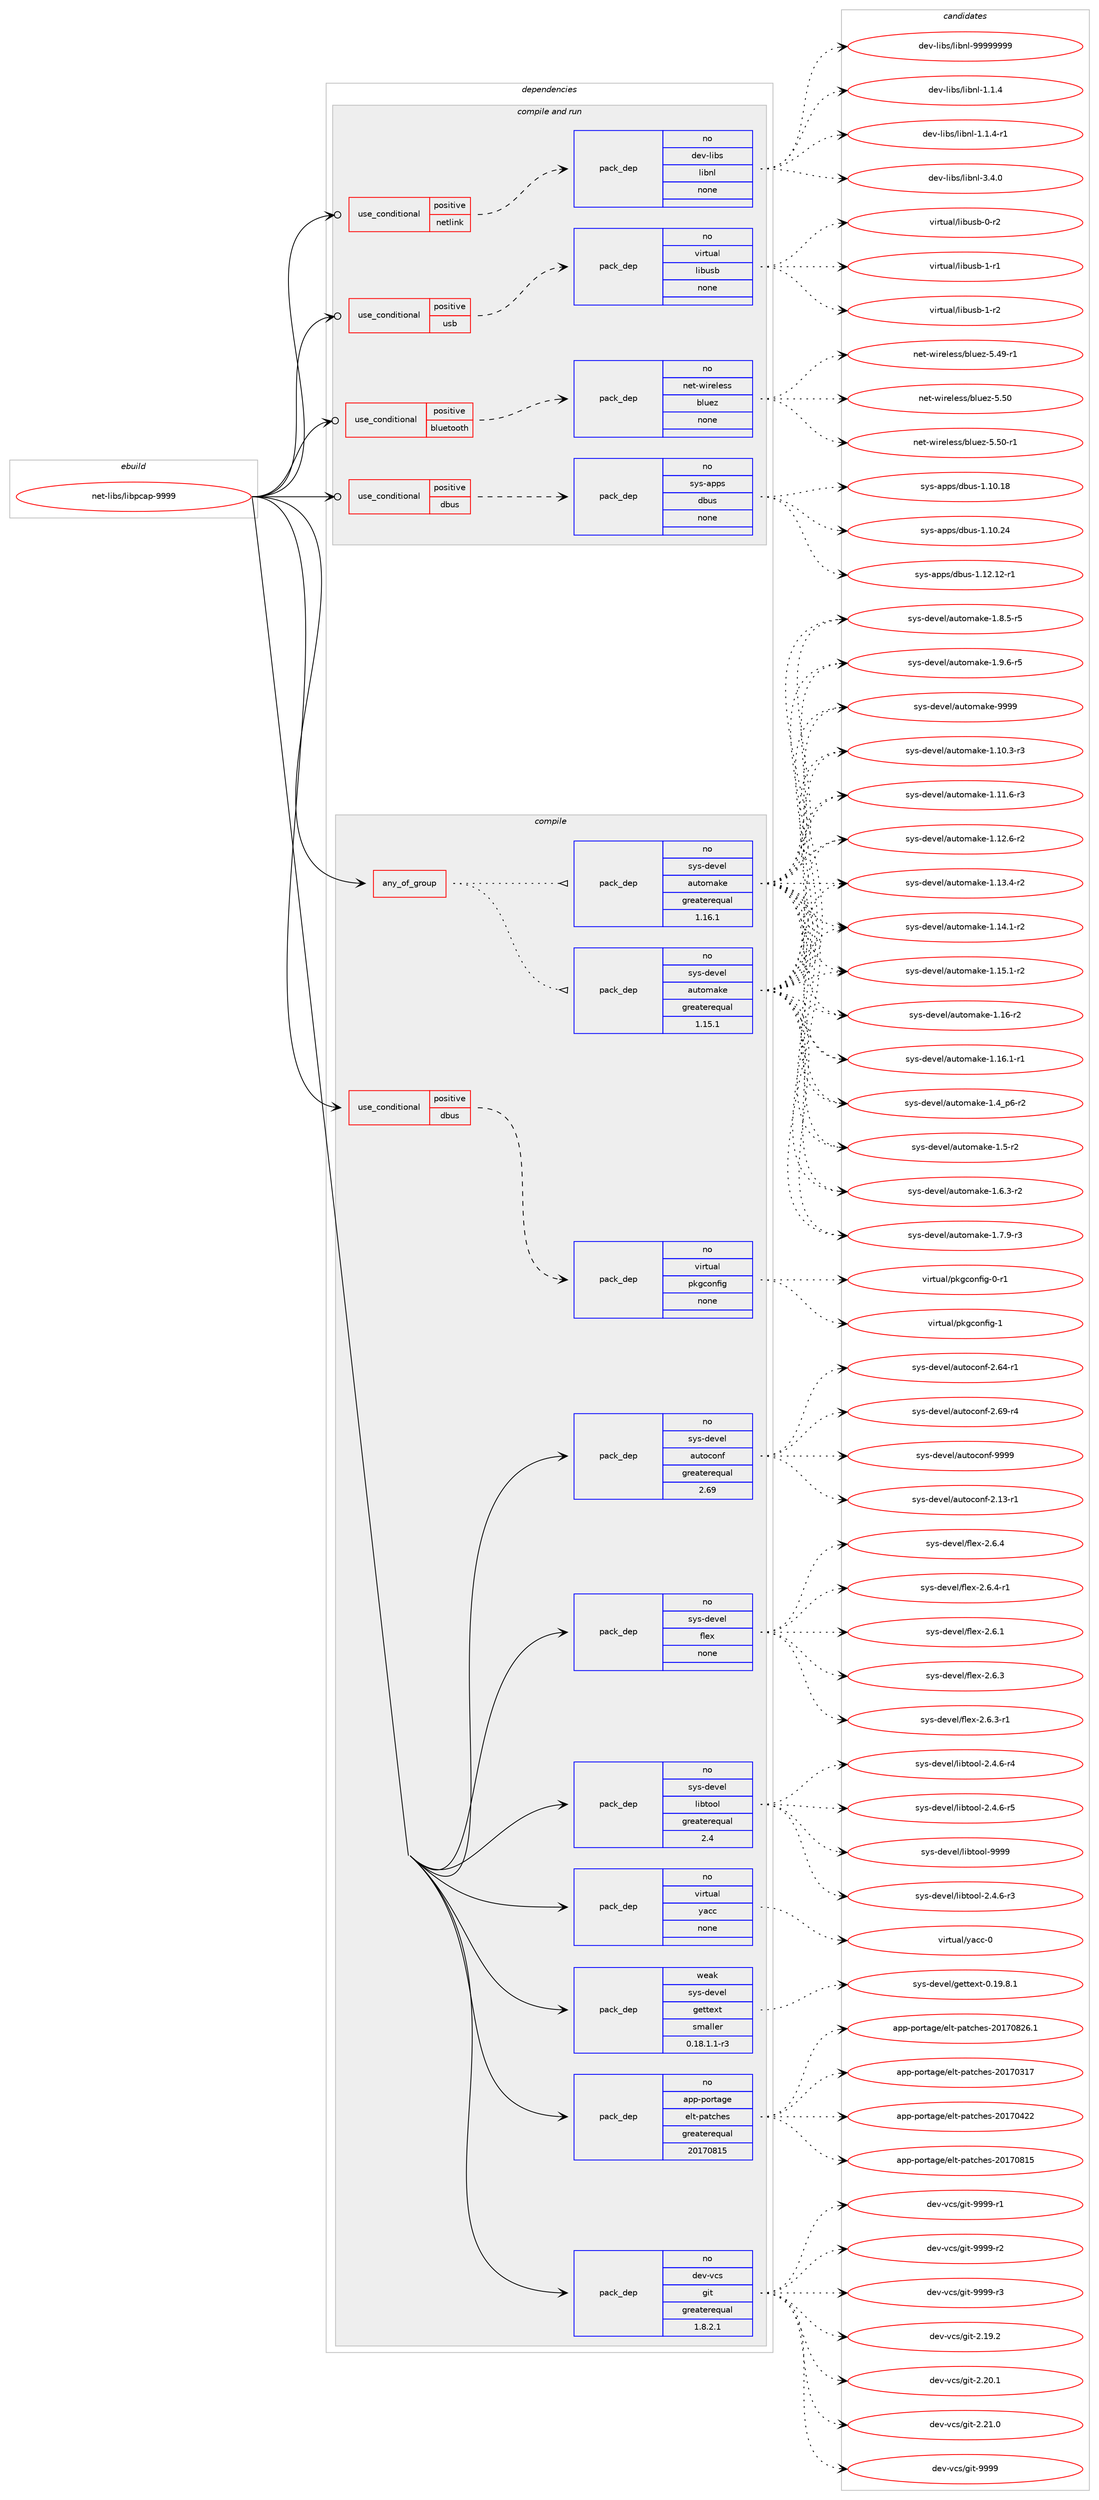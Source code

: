 digraph prolog {

# *************
# Graph options
# *************

newrank=true;
concentrate=true;
compound=true;
graph [rankdir=LR,fontname=Helvetica,fontsize=10,ranksep=1.5];#, ranksep=2.5, nodesep=0.2];
edge  [arrowhead=vee];
node  [fontname=Helvetica,fontsize=10];

# **********
# The ebuild
# **********

subgraph cluster_leftcol {
color=gray;
rank=same;
label=<<i>ebuild</i>>;
id [label="net-libs/libpcap-9999", color=red, width=4, href="../net-libs/libpcap-9999.svg"];
}

# ****************
# The dependencies
# ****************

subgraph cluster_midcol {
color=gray;
label=<<i>dependencies</i>>;
subgraph cluster_compile {
fillcolor="#eeeeee";
style=filled;
label=<<i>compile</i>>;
subgraph any26160 {
dependency1660244 [label=<<TABLE BORDER="0" CELLBORDER="1" CELLSPACING="0" CELLPADDING="4"><TR><TD CELLPADDING="10">any_of_group</TD></TR></TABLE>>, shape=none, color=red];subgraph pack1187014 {
dependency1660245 [label=<<TABLE BORDER="0" CELLBORDER="1" CELLSPACING="0" CELLPADDING="4" WIDTH="220"><TR><TD ROWSPAN="6" CELLPADDING="30">pack_dep</TD></TR><TR><TD WIDTH="110">no</TD></TR><TR><TD>sys-devel</TD></TR><TR><TD>automake</TD></TR><TR><TD>greaterequal</TD></TR><TR><TD>1.16.1</TD></TR></TABLE>>, shape=none, color=blue];
}
dependency1660244:e -> dependency1660245:w [weight=20,style="dotted",arrowhead="oinv"];
subgraph pack1187015 {
dependency1660246 [label=<<TABLE BORDER="0" CELLBORDER="1" CELLSPACING="0" CELLPADDING="4" WIDTH="220"><TR><TD ROWSPAN="6" CELLPADDING="30">pack_dep</TD></TR><TR><TD WIDTH="110">no</TD></TR><TR><TD>sys-devel</TD></TR><TR><TD>automake</TD></TR><TR><TD>greaterequal</TD></TR><TR><TD>1.15.1</TD></TR></TABLE>>, shape=none, color=blue];
}
dependency1660244:e -> dependency1660246:w [weight=20,style="dotted",arrowhead="oinv"];
}
id:e -> dependency1660244:w [weight=20,style="solid",arrowhead="vee"];
subgraph cond446282 {
dependency1660247 [label=<<TABLE BORDER="0" CELLBORDER="1" CELLSPACING="0" CELLPADDING="4"><TR><TD ROWSPAN="3" CELLPADDING="10">use_conditional</TD></TR><TR><TD>positive</TD></TR><TR><TD>dbus</TD></TR></TABLE>>, shape=none, color=red];
subgraph pack1187016 {
dependency1660248 [label=<<TABLE BORDER="0" CELLBORDER="1" CELLSPACING="0" CELLPADDING="4" WIDTH="220"><TR><TD ROWSPAN="6" CELLPADDING="30">pack_dep</TD></TR><TR><TD WIDTH="110">no</TD></TR><TR><TD>virtual</TD></TR><TR><TD>pkgconfig</TD></TR><TR><TD>none</TD></TR><TR><TD></TD></TR></TABLE>>, shape=none, color=blue];
}
dependency1660247:e -> dependency1660248:w [weight=20,style="dashed",arrowhead="vee"];
}
id:e -> dependency1660247:w [weight=20,style="solid",arrowhead="vee"];
subgraph pack1187017 {
dependency1660249 [label=<<TABLE BORDER="0" CELLBORDER="1" CELLSPACING="0" CELLPADDING="4" WIDTH="220"><TR><TD ROWSPAN="6" CELLPADDING="30">pack_dep</TD></TR><TR><TD WIDTH="110">no</TD></TR><TR><TD>app-portage</TD></TR><TR><TD>elt-patches</TD></TR><TR><TD>greaterequal</TD></TR><TR><TD>20170815</TD></TR></TABLE>>, shape=none, color=blue];
}
id:e -> dependency1660249:w [weight=20,style="solid",arrowhead="vee"];
subgraph pack1187018 {
dependency1660250 [label=<<TABLE BORDER="0" CELLBORDER="1" CELLSPACING="0" CELLPADDING="4" WIDTH="220"><TR><TD ROWSPAN="6" CELLPADDING="30">pack_dep</TD></TR><TR><TD WIDTH="110">no</TD></TR><TR><TD>dev-vcs</TD></TR><TR><TD>git</TD></TR><TR><TD>greaterequal</TD></TR><TR><TD>1.8.2.1</TD></TR></TABLE>>, shape=none, color=blue];
}
id:e -> dependency1660250:w [weight=20,style="solid",arrowhead="vee"];
subgraph pack1187019 {
dependency1660251 [label=<<TABLE BORDER="0" CELLBORDER="1" CELLSPACING="0" CELLPADDING="4" WIDTH="220"><TR><TD ROWSPAN="6" CELLPADDING="30">pack_dep</TD></TR><TR><TD WIDTH="110">no</TD></TR><TR><TD>sys-devel</TD></TR><TR><TD>autoconf</TD></TR><TR><TD>greaterequal</TD></TR><TR><TD>2.69</TD></TR></TABLE>>, shape=none, color=blue];
}
id:e -> dependency1660251:w [weight=20,style="solid",arrowhead="vee"];
subgraph pack1187020 {
dependency1660252 [label=<<TABLE BORDER="0" CELLBORDER="1" CELLSPACING="0" CELLPADDING="4" WIDTH="220"><TR><TD ROWSPAN="6" CELLPADDING="30">pack_dep</TD></TR><TR><TD WIDTH="110">no</TD></TR><TR><TD>sys-devel</TD></TR><TR><TD>flex</TD></TR><TR><TD>none</TD></TR><TR><TD></TD></TR></TABLE>>, shape=none, color=blue];
}
id:e -> dependency1660252:w [weight=20,style="solid",arrowhead="vee"];
subgraph pack1187021 {
dependency1660253 [label=<<TABLE BORDER="0" CELLBORDER="1" CELLSPACING="0" CELLPADDING="4" WIDTH="220"><TR><TD ROWSPAN="6" CELLPADDING="30">pack_dep</TD></TR><TR><TD WIDTH="110">no</TD></TR><TR><TD>sys-devel</TD></TR><TR><TD>libtool</TD></TR><TR><TD>greaterequal</TD></TR><TR><TD>2.4</TD></TR></TABLE>>, shape=none, color=blue];
}
id:e -> dependency1660253:w [weight=20,style="solid",arrowhead="vee"];
subgraph pack1187022 {
dependency1660254 [label=<<TABLE BORDER="0" CELLBORDER="1" CELLSPACING="0" CELLPADDING="4" WIDTH="220"><TR><TD ROWSPAN="6" CELLPADDING="30">pack_dep</TD></TR><TR><TD WIDTH="110">no</TD></TR><TR><TD>virtual</TD></TR><TR><TD>yacc</TD></TR><TR><TD>none</TD></TR><TR><TD></TD></TR></TABLE>>, shape=none, color=blue];
}
id:e -> dependency1660254:w [weight=20,style="solid",arrowhead="vee"];
subgraph pack1187023 {
dependency1660255 [label=<<TABLE BORDER="0" CELLBORDER="1" CELLSPACING="0" CELLPADDING="4" WIDTH="220"><TR><TD ROWSPAN="6" CELLPADDING="30">pack_dep</TD></TR><TR><TD WIDTH="110">weak</TD></TR><TR><TD>sys-devel</TD></TR><TR><TD>gettext</TD></TR><TR><TD>smaller</TD></TR><TR><TD>0.18.1.1-r3</TD></TR></TABLE>>, shape=none, color=blue];
}
id:e -> dependency1660255:w [weight=20,style="solid",arrowhead="vee"];
}
subgraph cluster_compileandrun {
fillcolor="#eeeeee";
style=filled;
label=<<i>compile and run</i>>;
subgraph cond446283 {
dependency1660256 [label=<<TABLE BORDER="0" CELLBORDER="1" CELLSPACING="0" CELLPADDING="4"><TR><TD ROWSPAN="3" CELLPADDING="10">use_conditional</TD></TR><TR><TD>positive</TD></TR><TR><TD>bluetooth</TD></TR></TABLE>>, shape=none, color=red];
subgraph pack1187024 {
dependency1660257 [label=<<TABLE BORDER="0" CELLBORDER="1" CELLSPACING="0" CELLPADDING="4" WIDTH="220"><TR><TD ROWSPAN="6" CELLPADDING="30">pack_dep</TD></TR><TR><TD WIDTH="110">no</TD></TR><TR><TD>net-wireless</TD></TR><TR><TD>bluez</TD></TR><TR><TD>none</TD></TR><TR><TD></TD></TR></TABLE>>, shape=none, color=blue];
}
dependency1660256:e -> dependency1660257:w [weight=20,style="dashed",arrowhead="vee"];
}
id:e -> dependency1660256:w [weight=20,style="solid",arrowhead="odotvee"];
subgraph cond446284 {
dependency1660258 [label=<<TABLE BORDER="0" CELLBORDER="1" CELLSPACING="0" CELLPADDING="4"><TR><TD ROWSPAN="3" CELLPADDING="10">use_conditional</TD></TR><TR><TD>positive</TD></TR><TR><TD>dbus</TD></TR></TABLE>>, shape=none, color=red];
subgraph pack1187025 {
dependency1660259 [label=<<TABLE BORDER="0" CELLBORDER="1" CELLSPACING="0" CELLPADDING="4" WIDTH="220"><TR><TD ROWSPAN="6" CELLPADDING="30">pack_dep</TD></TR><TR><TD WIDTH="110">no</TD></TR><TR><TD>sys-apps</TD></TR><TR><TD>dbus</TD></TR><TR><TD>none</TD></TR><TR><TD></TD></TR></TABLE>>, shape=none, color=blue];
}
dependency1660258:e -> dependency1660259:w [weight=20,style="dashed",arrowhead="vee"];
}
id:e -> dependency1660258:w [weight=20,style="solid",arrowhead="odotvee"];
subgraph cond446285 {
dependency1660260 [label=<<TABLE BORDER="0" CELLBORDER="1" CELLSPACING="0" CELLPADDING="4"><TR><TD ROWSPAN="3" CELLPADDING="10">use_conditional</TD></TR><TR><TD>positive</TD></TR><TR><TD>netlink</TD></TR></TABLE>>, shape=none, color=red];
subgraph pack1187026 {
dependency1660261 [label=<<TABLE BORDER="0" CELLBORDER="1" CELLSPACING="0" CELLPADDING="4" WIDTH="220"><TR><TD ROWSPAN="6" CELLPADDING="30">pack_dep</TD></TR><TR><TD WIDTH="110">no</TD></TR><TR><TD>dev-libs</TD></TR><TR><TD>libnl</TD></TR><TR><TD>none</TD></TR><TR><TD></TD></TR></TABLE>>, shape=none, color=blue];
}
dependency1660260:e -> dependency1660261:w [weight=20,style="dashed",arrowhead="vee"];
}
id:e -> dependency1660260:w [weight=20,style="solid",arrowhead="odotvee"];
subgraph cond446286 {
dependency1660262 [label=<<TABLE BORDER="0" CELLBORDER="1" CELLSPACING="0" CELLPADDING="4"><TR><TD ROWSPAN="3" CELLPADDING="10">use_conditional</TD></TR><TR><TD>positive</TD></TR><TR><TD>usb</TD></TR></TABLE>>, shape=none, color=red];
subgraph pack1187027 {
dependency1660263 [label=<<TABLE BORDER="0" CELLBORDER="1" CELLSPACING="0" CELLPADDING="4" WIDTH="220"><TR><TD ROWSPAN="6" CELLPADDING="30">pack_dep</TD></TR><TR><TD WIDTH="110">no</TD></TR><TR><TD>virtual</TD></TR><TR><TD>libusb</TD></TR><TR><TD>none</TD></TR><TR><TD></TD></TR></TABLE>>, shape=none, color=blue];
}
dependency1660262:e -> dependency1660263:w [weight=20,style="dashed",arrowhead="vee"];
}
id:e -> dependency1660262:w [weight=20,style="solid",arrowhead="odotvee"];
}
subgraph cluster_run {
fillcolor="#eeeeee";
style=filled;
label=<<i>run</i>>;
}
}

# **************
# The candidates
# **************

subgraph cluster_choices {
rank=same;
color=gray;
label=<<i>candidates</i>>;

subgraph choice1187014 {
color=black;
nodesep=1;
choice11512111545100101118101108479711711611110997107101454946494846514511451 [label="sys-devel/automake-1.10.3-r3", color=red, width=4,href="../sys-devel/automake-1.10.3-r3.svg"];
choice11512111545100101118101108479711711611110997107101454946494946544511451 [label="sys-devel/automake-1.11.6-r3", color=red, width=4,href="../sys-devel/automake-1.11.6-r3.svg"];
choice11512111545100101118101108479711711611110997107101454946495046544511450 [label="sys-devel/automake-1.12.6-r2", color=red, width=4,href="../sys-devel/automake-1.12.6-r2.svg"];
choice11512111545100101118101108479711711611110997107101454946495146524511450 [label="sys-devel/automake-1.13.4-r2", color=red, width=4,href="../sys-devel/automake-1.13.4-r2.svg"];
choice11512111545100101118101108479711711611110997107101454946495246494511450 [label="sys-devel/automake-1.14.1-r2", color=red, width=4,href="../sys-devel/automake-1.14.1-r2.svg"];
choice11512111545100101118101108479711711611110997107101454946495346494511450 [label="sys-devel/automake-1.15.1-r2", color=red, width=4,href="../sys-devel/automake-1.15.1-r2.svg"];
choice1151211154510010111810110847971171161111099710710145494649544511450 [label="sys-devel/automake-1.16-r2", color=red, width=4,href="../sys-devel/automake-1.16-r2.svg"];
choice11512111545100101118101108479711711611110997107101454946495446494511449 [label="sys-devel/automake-1.16.1-r1", color=red, width=4,href="../sys-devel/automake-1.16.1-r1.svg"];
choice115121115451001011181011084797117116111109971071014549465295112544511450 [label="sys-devel/automake-1.4_p6-r2", color=red, width=4,href="../sys-devel/automake-1.4_p6-r2.svg"];
choice11512111545100101118101108479711711611110997107101454946534511450 [label="sys-devel/automake-1.5-r2", color=red, width=4,href="../sys-devel/automake-1.5-r2.svg"];
choice115121115451001011181011084797117116111109971071014549465446514511450 [label="sys-devel/automake-1.6.3-r2", color=red, width=4,href="../sys-devel/automake-1.6.3-r2.svg"];
choice115121115451001011181011084797117116111109971071014549465546574511451 [label="sys-devel/automake-1.7.9-r3", color=red, width=4,href="../sys-devel/automake-1.7.9-r3.svg"];
choice115121115451001011181011084797117116111109971071014549465646534511453 [label="sys-devel/automake-1.8.5-r5", color=red, width=4,href="../sys-devel/automake-1.8.5-r5.svg"];
choice115121115451001011181011084797117116111109971071014549465746544511453 [label="sys-devel/automake-1.9.6-r5", color=red, width=4,href="../sys-devel/automake-1.9.6-r5.svg"];
choice115121115451001011181011084797117116111109971071014557575757 [label="sys-devel/automake-9999", color=red, width=4,href="../sys-devel/automake-9999.svg"];
dependency1660245:e -> choice11512111545100101118101108479711711611110997107101454946494846514511451:w [style=dotted,weight="100"];
dependency1660245:e -> choice11512111545100101118101108479711711611110997107101454946494946544511451:w [style=dotted,weight="100"];
dependency1660245:e -> choice11512111545100101118101108479711711611110997107101454946495046544511450:w [style=dotted,weight="100"];
dependency1660245:e -> choice11512111545100101118101108479711711611110997107101454946495146524511450:w [style=dotted,weight="100"];
dependency1660245:e -> choice11512111545100101118101108479711711611110997107101454946495246494511450:w [style=dotted,weight="100"];
dependency1660245:e -> choice11512111545100101118101108479711711611110997107101454946495346494511450:w [style=dotted,weight="100"];
dependency1660245:e -> choice1151211154510010111810110847971171161111099710710145494649544511450:w [style=dotted,weight="100"];
dependency1660245:e -> choice11512111545100101118101108479711711611110997107101454946495446494511449:w [style=dotted,weight="100"];
dependency1660245:e -> choice115121115451001011181011084797117116111109971071014549465295112544511450:w [style=dotted,weight="100"];
dependency1660245:e -> choice11512111545100101118101108479711711611110997107101454946534511450:w [style=dotted,weight="100"];
dependency1660245:e -> choice115121115451001011181011084797117116111109971071014549465446514511450:w [style=dotted,weight="100"];
dependency1660245:e -> choice115121115451001011181011084797117116111109971071014549465546574511451:w [style=dotted,weight="100"];
dependency1660245:e -> choice115121115451001011181011084797117116111109971071014549465646534511453:w [style=dotted,weight="100"];
dependency1660245:e -> choice115121115451001011181011084797117116111109971071014549465746544511453:w [style=dotted,weight="100"];
dependency1660245:e -> choice115121115451001011181011084797117116111109971071014557575757:w [style=dotted,weight="100"];
}
subgraph choice1187015 {
color=black;
nodesep=1;
choice11512111545100101118101108479711711611110997107101454946494846514511451 [label="sys-devel/automake-1.10.3-r3", color=red, width=4,href="../sys-devel/automake-1.10.3-r3.svg"];
choice11512111545100101118101108479711711611110997107101454946494946544511451 [label="sys-devel/automake-1.11.6-r3", color=red, width=4,href="../sys-devel/automake-1.11.6-r3.svg"];
choice11512111545100101118101108479711711611110997107101454946495046544511450 [label="sys-devel/automake-1.12.6-r2", color=red, width=4,href="../sys-devel/automake-1.12.6-r2.svg"];
choice11512111545100101118101108479711711611110997107101454946495146524511450 [label="sys-devel/automake-1.13.4-r2", color=red, width=4,href="../sys-devel/automake-1.13.4-r2.svg"];
choice11512111545100101118101108479711711611110997107101454946495246494511450 [label="sys-devel/automake-1.14.1-r2", color=red, width=4,href="../sys-devel/automake-1.14.1-r2.svg"];
choice11512111545100101118101108479711711611110997107101454946495346494511450 [label="sys-devel/automake-1.15.1-r2", color=red, width=4,href="../sys-devel/automake-1.15.1-r2.svg"];
choice1151211154510010111810110847971171161111099710710145494649544511450 [label="sys-devel/automake-1.16-r2", color=red, width=4,href="../sys-devel/automake-1.16-r2.svg"];
choice11512111545100101118101108479711711611110997107101454946495446494511449 [label="sys-devel/automake-1.16.1-r1", color=red, width=4,href="../sys-devel/automake-1.16.1-r1.svg"];
choice115121115451001011181011084797117116111109971071014549465295112544511450 [label="sys-devel/automake-1.4_p6-r2", color=red, width=4,href="../sys-devel/automake-1.4_p6-r2.svg"];
choice11512111545100101118101108479711711611110997107101454946534511450 [label="sys-devel/automake-1.5-r2", color=red, width=4,href="../sys-devel/automake-1.5-r2.svg"];
choice115121115451001011181011084797117116111109971071014549465446514511450 [label="sys-devel/automake-1.6.3-r2", color=red, width=4,href="../sys-devel/automake-1.6.3-r2.svg"];
choice115121115451001011181011084797117116111109971071014549465546574511451 [label="sys-devel/automake-1.7.9-r3", color=red, width=4,href="../sys-devel/automake-1.7.9-r3.svg"];
choice115121115451001011181011084797117116111109971071014549465646534511453 [label="sys-devel/automake-1.8.5-r5", color=red, width=4,href="../sys-devel/automake-1.8.5-r5.svg"];
choice115121115451001011181011084797117116111109971071014549465746544511453 [label="sys-devel/automake-1.9.6-r5", color=red, width=4,href="../sys-devel/automake-1.9.6-r5.svg"];
choice115121115451001011181011084797117116111109971071014557575757 [label="sys-devel/automake-9999", color=red, width=4,href="../sys-devel/automake-9999.svg"];
dependency1660246:e -> choice11512111545100101118101108479711711611110997107101454946494846514511451:w [style=dotted,weight="100"];
dependency1660246:e -> choice11512111545100101118101108479711711611110997107101454946494946544511451:w [style=dotted,weight="100"];
dependency1660246:e -> choice11512111545100101118101108479711711611110997107101454946495046544511450:w [style=dotted,weight="100"];
dependency1660246:e -> choice11512111545100101118101108479711711611110997107101454946495146524511450:w [style=dotted,weight="100"];
dependency1660246:e -> choice11512111545100101118101108479711711611110997107101454946495246494511450:w [style=dotted,weight="100"];
dependency1660246:e -> choice11512111545100101118101108479711711611110997107101454946495346494511450:w [style=dotted,weight="100"];
dependency1660246:e -> choice1151211154510010111810110847971171161111099710710145494649544511450:w [style=dotted,weight="100"];
dependency1660246:e -> choice11512111545100101118101108479711711611110997107101454946495446494511449:w [style=dotted,weight="100"];
dependency1660246:e -> choice115121115451001011181011084797117116111109971071014549465295112544511450:w [style=dotted,weight="100"];
dependency1660246:e -> choice11512111545100101118101108479711711611110997107101454946534511450:w [style=dotted,weight="100"];
dependency1660246:e -> choice115121115451001011181011084797117116111109971071014549465446514511450:w [style=dotted,weight="100"];
dependency1660246:e -> choice115121115451001011181011084797117116111109971071014549465546574511451:w [style=dotted,weight="100"];
dependency1660246:e -> choice115121115451001011181011084797117116111109971071014549465646534511453:w [style=dotted,weight="100"];
dependency1660246:e -> choice115121115451001011181011084797117116111109971071014549465746544511453:w [style=dotted,weight="100"];
dependency1660246:e -> choice115121115451001011181011084797117116111109971071014557575757:w [style=dotted,weight="100"];
}
subgraph choice1187016 {
color=black;
nodesep=1;
choice11810511411611797108471121071039911111010210510345484511449 [label="virtual/pkgconfig-0-r1", color=red, width=4,href="../virtual/pkgconfig-0-r1.svg"];
choice1181051141161179710847112107103991111101021051034549 [label="virtual/pkgconfig-1", color=red, width=4,href="../virtual/pkgconfig-1.svg"];
dependency1660248:e -> choice11810511411611797108471121071039911111010210510345484511449:w [style=dotted,weight="100"];
dependency1660248:e -> choice1181051141161179710847112107103991111101021051034549:w [style=dotted,weight="100"];
}
subgraph choice1187017 {
color=black;
nodesep=1;
choice97112112451121111141169710310147101108116451129711699104101115455048495548514955 [label="app-portage/elt-patches-20170317", color=red, width=4,href="../app-portage/elt-patches-20170317.svg"];
choice97112112451121111141169710310147101108116451129711699104101115455048495548525050 [label="app-portage/elt-patches-20170422", color=red, width=4,href="../app-portage/elt-patches-20170422.svg"];
choice97112112451121111141169710310147101108116451129711699104101115455048495548564953 [label="app-portage/elt-patches-20170815", color=red, width=4,href="../app-portage/elt-patches-20170815.svg"];
choice971121124511211111411697103101471011081164511297116991041011154550484955485650544649 [label="app-portage/elt-patches-20170826.1", color=red, width=4,href="../app-portage/elt-patches-20170826.1.svg"];
dependency1660249:e -> choice97112112451121111141169710310147101108116451129711699104101115455048495548514955:w [style=dotted,weight="100"];
dependency1660249:e -> choice97112112451121111141169710310147101108116451129711699104101115455048495548525050:w [style=dotted,weight="100"];
dependency1660249:e -> choice97112112451121111141169710310147101108116451129711699104101115455048495548564953:w [style=dotted,weight="100"];
dependency1660249:e -> choice971121124511211111411697103101471011081164511297116991041011154550484955485650544649:w [style=dotted,weight="100"];
}
subgraph choice1187018 {
color=black;
nodesep=1;
choice10010111845118991154710310511645504649574650 [label="dev-vcs/git-2.19.2", color=red, width=4,href="../dev-vcs/git-2.19.2.svg"];
choice10010111845118991154710310511645504650484649 [label="dev-vcs/git-2.20.1", color=red, width=4,href="../dev-vcs/git-2.20.1.svg"];
choice10010111845118991154710310511645504650494648 [label="dev-vcs/git-2.21.0", color=red, width=4,href="../dev-vcs/git-2.21.0.svg"];
choice1001011184511899115471031051164557575757 [label="dev-vcs/git-9999", color=red, width=4,href="../dev-vcs/git-9999.svg"];
choice10010111845118991154710310511645575757574511449 [label="dev-vcs/git-9999-r1", color=red, width=4,href="../dev-vcs/git-9999-r1.svg"];
choice10010111845118991154710310511645575757574511450 [label="dev-vcs/git-9999-r2", color=red, width=4,href="../dev-vcs/git-9999-r2.svg"];
choice10010111845118991154710310511645575757574511451 [label="dev-vcs/git-9999-r3", color=red, width=4,href="../dev-vcs/git-9999-r3.svg"];
dependency1660250:e -> choice10010111845118991154710310511645504649574650:w [style=dotted,weight="100"];
dependency1660250:e -> choice10010111845118991154710310511645504650484649:w [style=dotted,weight="100"];
dependency1660250:e -> choice10010111845118991154710310511645504650494648:w [style=dotted,weight="100"];
dependency1660250:e -> choice1001011184511899115471031051164557575757:w [style=dotted,weight="100"];
dependency1660250:e -> choice10010111845118991154710310511645575757574511449:w [style=dotted,weight="100"];
dependency1660250:e -> choice10010111845118991154710310511645575757574511450:w [style=dotted,weight="100"];
dependency1660250:e -> choice10010111845118991154710310511645575757574511451:w [style=dotted,weight="100"];
}
subgraph choice1187019 {
color=black;
nodesep=1;
choice1151211154510010111810110847971171161119911111010245504649514511449 [label="sys-devel/autoconf-2.13-r1", color=red, width=4,href="../sys-devel/autoconf-2.13-r1.svg"];
choice1151211154510010111810110847971171161119911111010245504654524511449 [label="sys-devel/autoconf-2.64-r1", color=red, width=4,href="../sys-devel/autoconf-2.64-r1.svg"];
choice1151211154510010111810110847971171161119911111010245504654574511452 [label="sys-devel/autoconf-2.69-r4", color=red, width=4,href="../sys-devel/autoconf-2.69-r4.svg"];
choice115121115451001011181011084797117116111991111101024557575757 [label="sys-devel/autoconf-9999", color=red, width=4,href="../sys-devel/autoconf-9999.svg"];
dependency1660251:e -> choice1151211154510010111810110847971171161119911111010245504649514511449:w [style=dotted,weight="100"];
dependency1660251:e -> choice1151211154510010111810110847971171161119911111010245504654524511449:w [style=dotted,weight="100"];
dependency1660251:e -> choice1151211154510010111810110847971171161119911111010245504654574511452:w [style=dotted,weight="100"];
dependency1660251:e -> choice115121115451001011181011084797117116111991111101024557575757:w [style=dotted,weight="100"];
}
subgraph choice1187020 {
color=black;
nodesep=1;
choice1151211154510010111810110847102108101120455046544649 [label="sys-devel/flex-2.6.1", color=red, width=4,href="../sys-devel/flex-2.6.1.svg"];
choice1151211154510010111810110847102108101120455046544651 [label="sys-devel/flex-2.6.3", color=red, width=4,href="../sys-devel/flex-2.6.3.svg"];
choice11512111545100101118101108471021081011204550465446514511449 [label="sys-devel/flex-2.6.3-r1", color=red, width=4,href="../sys-devel/flex-2.6.3-r1.svg"];
choice1151211154510010111810110847102108101120455046544652 [label="sys-devel/flex-2.6.4", color=red, width=4,href="../sys-devel/flex-2.6.4.svg"];
choice11512111545100101118101108471021081011204550465446524511449 [label="sys-devel/flex-2.6.4-r1", color=red, width=4,href="../sys-devel/flex-2.6.4-r1.svg"];
dependency1660252:e -> choice1151211154510010111810110847102108101120455046544649:w [style=dotted,weight="100"];
dependency1660252:e -> choice1151211154510010111810110847102108101120455046544651:w [style=dotted,weight="100"];
dependency1660252:e -> choice11512111545100101118101108471021081011204550465446514511449:w [style=dotted,weight="100"];
dependency1660252:e -> choice1151211154510010111810110847102108101120455046544652:w [style=dotted,weight="100"];
dependency1660252:e -> choice11512111545100101118101108471021081011204550465446524511449:w [style=dotted,weight="100"];
}
subgraph choice1187021 {
color=black;
nodesep=1;
choice1151211154510010111810110847108105981161111111084550465246544511451 [label="sys-devel/libtool-2.4.6-r3", color=red, width=4,href="../sys-devel/libtool-2.4.6-r3.svg"];
choice1151211154510010111810110847108105981161111111084550465246544511452 [label="sys-devel/libtool-2.4.6-r4", color=red, width=4,href="../sys-devel/libtool-2.4.6-r4.svg"];
choice1151211154510010111810110847108105981161111111084550465246544511453 [label="sys-devel/libtool-2.4.6-r5", color=red, width=4,href="../sys-devel/libtool-2.4.6-r5.svg"];
choice1151211154510010111810110847108105981161111111084557575757 [label="sys-devel/libtool-9999", color=red, width=4,href="../sys-devel/libtool-9999.svg"];
dependency1660253:e -> choice1151211154510010111810110847108105981161111111084550465246544511451:w [style=dotted,weight="100"];
dependency1660253:e -> choice1151211154510010111810110847108105981161111111084550465246544511452:w [style=dotted,weight="100"];
dependency1660253:e -> choice1151211154510010111810110847108105981161111111084550465246544511453:w [style=dotted,weight="100"];
dependency1660253:e -> choice1151211154510010111810110847108105981161111111084557575757:w [style=dotted,weight="100"];
}
subgraph choice1187022 {
color=black;
nodesep=1;
choice11810511411611797108471219799994548 [label="virtual/yacc-0", color=red, width=4,href="../virtual/yacc-0.svg"];
dependency1660254:e -> choice11810511411611797108471219799994548:w [style=dotted,weight="100"];
}
subgraph choice1187023 {
color=black;
nodesep=1;
choice1151211154510010111810110847103101116116101120116454846495746564649 [label="sys-devel/gettext-0.19.8.1", color=red, width=4,href="../sys-devel/gettext-0.19.8.1.svg"];
dependency1660255:e -> choice1151211154510010111810110847103101116116101120116454846495746564649:w [style=dotted,weight="100"];
}
subgraph choice1187024 {
color=black;
nodesep=1;
choice11010111645119105114101108101115115479810811710112245534652574511449 [label="net-wireless/bluez-5.49-r1", color=red, width=4,href="../net-wireless/bluez-5.49-r1.svg"];
choice1101011164511910511410110810111511547981081171011224553465348 [label="net-wireless/bluez-5.50", color=red, width=4,href="../net-wireless/bluez-5.50.svg"];
choice11010111645119105114101108101115115479810811710112245534653484511449 [label="net-wireless/bluez-5.50-r1", color=red, width=4,href="../net-wireless/bluez-5.50-r1.svg"];
dependency1660257:e -> choice11010111645119105114101108101115115479810811710112245534652574511449:w [style=dotted,weight="100"];
dependency1660257:e -> choice1101011164511910511410110810111511547981081171011224553465348:w [style=dotted,weight="100"];
dependency1660257:e -> choice11010111645119105114101108101115115479810811710112245534653484511449:w [style=dotted,weight="100"];
}
subgraph choice1187025 {
color=black;
nodesep=1;
choice115121115459711211211547100981171154549464948464956 [label="sys-apps/dbus-1.10.18", color=red, width=4,href="../sys-apps/dbus-1.10.18.svg"];
choice115121115459711211211547100981171154549464948465052 [label="sys-apps/dbus-1.10.24", color=red, width=4,href="../sys-apps/dbus-1.10.24.svg"];
choice1151211154597112112115471009811711545494649504649504511449 [label="sys-apps/dbus-1.12.12-r1", color=red, width=4,href="../sys-apps/dbus-1.12.12-r1.svg"];
dependency1660259:e -> choice115121115459711211211547100981171154549464948464956:w [style=dotted,weight="100"];
dependency1660259:e -> choice115121115459711211211547100981171154549464948465052:w [style=dotted,weight="100"];
dependency1660259:e -> choice1151211154597112112115471009811711545494649504649504511449:w [style=dotted,weight="100"];
}
subgraph choice1187026 {
color=black;
nodesep=1;
choice10010111845108105981154710810598110108454946494652 [label="dev-libs/libnl-1.1.4", color=red, width=4,href="../dev-libs/libnl-1.1.4.svg"];
choice100101118451081059811547108105981101084549464946524511449 [label="dev-libs/libnl-1.1.4-r1", color=red, width=4,href="../dev-libs/libnl-1.1.4-r1.svg"];
choice10010111845108105981154710810598110108455146524648 [label="dev-libs/libnl-3.4.0", color=red, width=4,href="../dev-libs/libnl-3.4.0.svg"];
choice10010111845108105981154710810598110108455757575757575757 [label="dev-libs/libnl-99999999", color=red, width=4,href="../dev-libs/libnl-99999999.svg"];
dependency1660261:e -> choice10010111845108105981154710810598110108454946494652:w [style=dotted,weight="100"];
dependency1660261:e -> choice100101118451081059811547108105981101084549464946524511449:w [style=dotted,weight="100"];
dependency1660261:e -> choice10010111845108105981154710810598110108455146524648:w [style=dotted,weight="100"];
dependency1660261:e -> choice10010111845108105981154710810598110108455757575757575757:w [style=dotted,weight="100"];
}
subgraph choice1187027 {
color=black;
nodesep=1;
choice1181051141161179710847108105981171159845484511450 [label="virtual/libusb-0-r2", color=red, width=4,href="../virtual/libusb-0-r2.svg"];
choice1181051141161179710847108105981171159845494511449 [label="virtual/libusb-1-r1", color=red, width=4,href="../virtual/libusb-1-r1.svg"];
choice1181051141161179710847108105981171159845494511450 [label="virtual/libusb-1-r2", color=red, width=4,href="../virtual/libusb-1-r2.svg"];
dependency1660263:e -> choice1181051141161179710847108105981171159845484511450:w [style=dotted,weight="100"];
dependency1660263:e -> choice1181051141161179710847108105981171159845494511449:w [style=dotted,weight="100"];
dependency1660263:e -> choice1181051141161179710847108105981171159845494511450:w [style=dotted,weight="100"];
}
}

}
